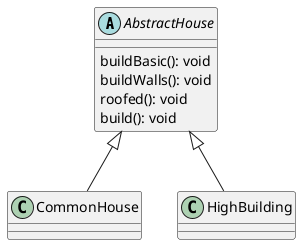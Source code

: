 @startuml
'https://plantuml.com/class-diagram

Abstract class AbstractHouse {
    {method} buildBasic(): void
    {method} buildWalls(): void
    {method} roofed(): void
    {method} build(): void
}

class CommonHouse extends AbstractHouse{
}

class HighBuilding extends AbstractHouse{

}
@enduml